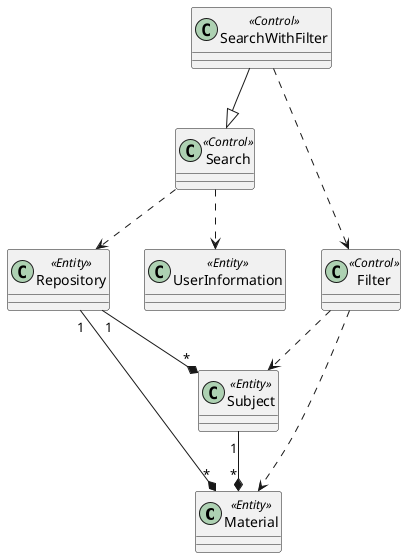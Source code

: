 @startuml

class Material <<Entity>>
class Repository <<Entity>>
class UserInformation <<Entity>>
class Subject <<Entity>>
class Search <<Control>>
class SearchWithFilter <<Control>>
class Filter <<Control>>

Repository "1" --* "*" Material
Repository "1" --* "*" Subject

Subject "1" --* "*" Material

SearchWithFilter --|> Search
SearchWithFilter ..> Filter

Search ..> Repository
Search ..> UserInformation

Filter ..> Subject
Filter ..> Material

@enduml
